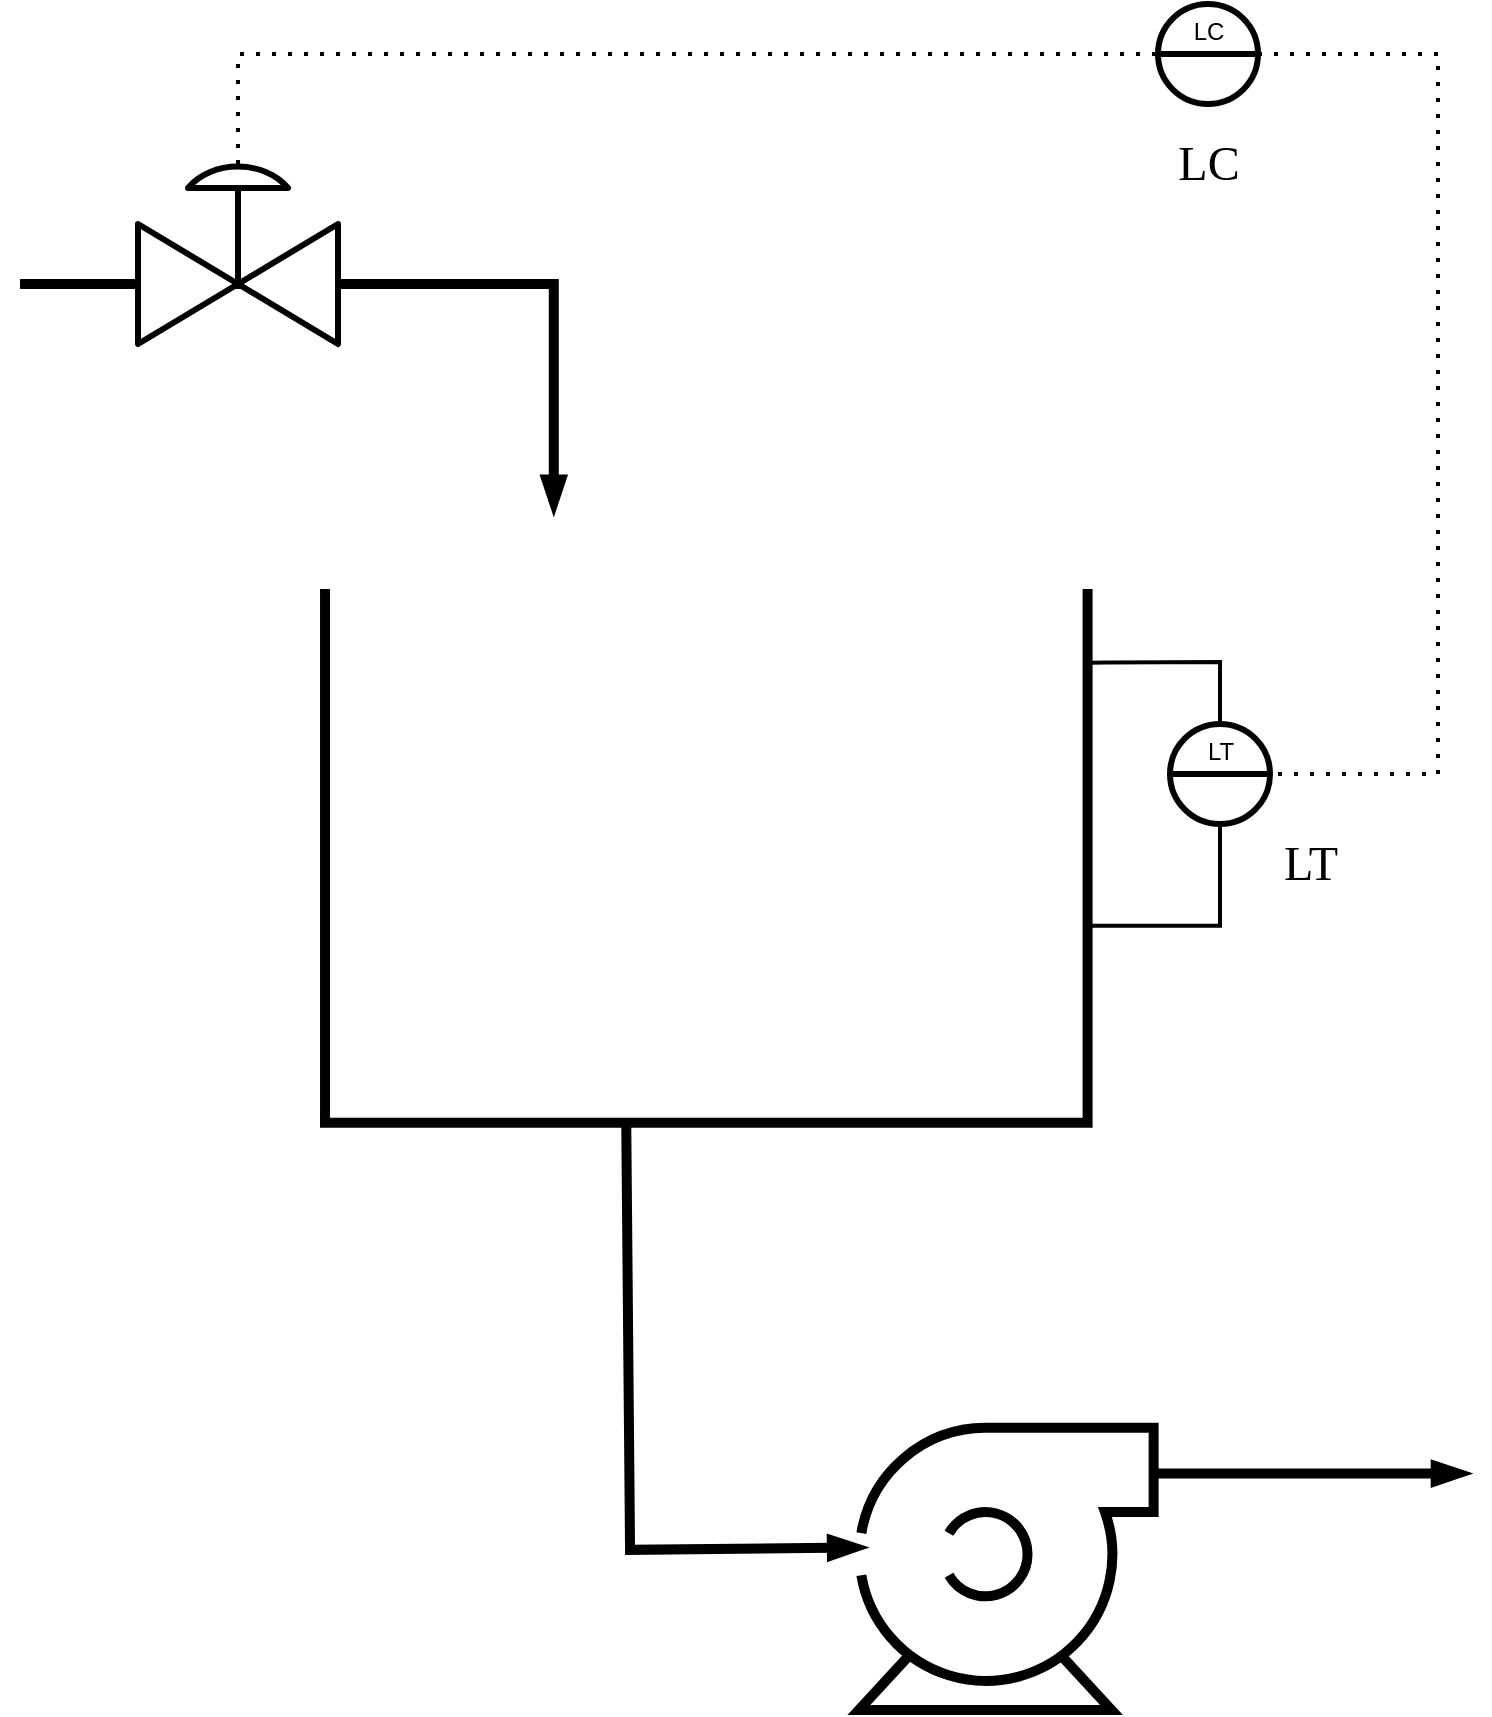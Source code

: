 <mxfile version="24.7.5">
  <diagram name="Page-1" id="mZOD_tnza1Ey7wqmkClK">
    <mxGraphModel dx="1537" dy="1334" grid="1" gridSize="10" guides="1" tooltips="1" connect="1" arrows="1" fold="1" page="1" pageScale="1" pageWidth="827" pageHeight="1169" math="0" shadow="0">
      <root>
        <mxCell id="0" />
        <mxCell id="1" parent="0" />
        <mxCell id="mlmWYDQaAf5w4Bjc56NV-7" value="" style="group;strokeWidth=5;" vertex="1" connectable="0" parent="1">
          <mxGeometry x="30.0" y="250" width="724.44" height="713" as="geometry" />
        </mxCell>
        <mxCell id="mlmWYDQaAf5w4Bjc56NV-2" value="" style="shape=mxgraph.pid.vessels.container,_tank,_cistern;html=1;pointerEvents=1;align=center;verticalLabelPosition=bottom;verticalAlign=top;dashed=0;strokeWidth=5;" vertex="1" parent="mlmWYDQaAf5w4Bjc56NV-7">
          <mxGeometry x="152.514" y="152.513" width="381.284" height="266.898" as="geometry" />
        </mxCell>
        <mxCell id="mlmWYDQaAf5w4Bjc56NV-3" value="" style="endArrow=blockThin;html=1;rounded=0;endFill=1;strokeWidth=5;" edge="1" parent="mlmWYDQaAf5w4Bjc56NV-7">
          <mxGeometry width="50" height="50" relative="1" as="geometry">
            <mxPoint as="sourcePoint" />
            <mxPoint x="266.899" y="114.385" as="targetPoint" />
            <Array as="points">
              <mxPoint x="266.899" />
            </Array>
          </mxGeometry>
        </mxCell>
        <mxCell id="mlmWYDQaAf5w4Bjc56NV-4" value="" style="shape=mxgraph.pid.pumps.centrifugal_pump_1;html=1;pointerEvents=1;align=center;verticalLabelPosition=bottom;verticalAlign=top;dashed=0;strokeColor=default;strokeWidth=5;fontFamily=Helvetica;fontSize=12;fontColor=default;fillColor=default;" vertex="1" parent="mlmWYDQaAf5w4Bjc56NV-7">
          <mxGeometry x="419.413" y="571.925" width="147.404" height="141.075" as="geometry" />
        </mxCell>
        <mxCell id="mlmWYDQaAf5w4Bjc56NV-5" value="" style="endArrow=blockThin;html=1;rounded=0;endFill=1;strokeWidth=5;entryX=0.021;entryY=0.424;entryDx=0;entryDy=0;entryPerimeter=0;exitX=0.395;exitY=0.999;exitDx=0;exitDy=0;exitPerimeter=0;" edge="1" parent="mlmWYDQaAf5w4Bjc56NV-7" source="mlmWYDQaAf5w4Bjc56NV-2" target="mlmWYDQaAf5w4Bjc56NV-4">
          <mxGeometry width="50" height="50" relative="1" as="geometry">
            <mxPoint x="38.128" y="38.128" as="sourcePoint" />
            <mxPoint x="305.027" y="152.513" as="targetPoint" />
            <Array as="points">
              <mxPoint x="305.027" y="632.93" />
            </Array>
          </mxGeometry>
        </mxCell>
        <mxCell id="mlmWYDQaAf5w4Bjc56NV-6" value="" style="endArrow=blockThin;html=1;rounded=0;endFill=1;strokeWidth=5;entryX=0.021;entryY=0.424;entryDx=0;entryDy=0;entryPerimeter=0;" edge="1" parent="mlmWYDQaAf5w4Bjc56NV-7">
          <mxGeometry width="50" height="50" relative="1" as="geometry">
            <mxPoint x="568.113" y="594.802" as="sourcePoint" />
            <mxPoint x="724.44" y="594.802" as="targetPoint" />
            <Array as="points" />
          </mxGeometry>
        </mxCell>
        <mxCell id="mlmWYDQaAf5w4Bjc56NV-10" value="LT" style="html=1;outlineConnect=0;align=center;dashed=0;aspect=fixed;shape=mxgraph.pid2inst.discInst;mounting=room;pointerEvents=1;strokeColor=default;strokeWidth=3;verticalAlign=top;fontFamily=Helvetica;fontSize=12;fontColor=default;fillColor=default;" vertex="1" parent="mlmWYDQaAf5w4Bjc56NV-7">
          <mxGeometry x="575" y="220" width="50" height="50" as="geometry" />
        </mxCell>
        <mxCell id="mlmWYDQaAf5w4Bjc56NV-12" value="LT" style="text;html=1;align=center;verticalAlign=middle;resizable=0;points=[];autosize=1;strokeColor=none;fillColor=none;fontFamily=IBM Plex sans;fontSize=24;fontColor=default;" vertex="1" parent="mlmWYDQaAf5w4Bjc56NV-7">
          <mxGeometry x="620" y="270" width="50" height="40" as="geometry" />
        </mxCell>
        <mxCell id="mlmWYDQaAf5w4Bjc56NV-13" value="" style="endArrow=none;html=1;rounded=0;strokeColor=default;strokeWidth=2;align=center;verticalAlign=middle;fontFamily=Helvetica;fontSize=12;fontColor=default;labelBackgroundColor=default;edgeStyle=orthogonalEdgeStyle;exitX=1;exitY=0.631;exitDx=0;exitDy=0;exitPerimeter=0;entryX=0.5;entryY=1;entryDx=0;entryDy=0;" edge="1" parent="mlmWYDQaAf5w4Bjc56NV-7" source="mlmWYDQaAf5w4Bjc56NV-2" target="mlmWYDQaAf5w4Bjc56NV-10">
          <mxGeometry width="50" height="50" relative="1" as="geometry">
            <mxPoint x="533.8" y="320" as="sourcePoint" />
            <mxPoint x="610" y="290" as="targetPoint" />
            <Array as="points">
              <mxPoint x="600" y="321" />
            </Array>
          </mxGeometry>
        </mxCell>
        <mxCell id="mlmWYDQaAf5w4Bjc56NV-16" value="" style="endArrow=none;html=1;rounded=0;strokeColor=default;strokeWidth=2;align=center;verticalAlign=middle;fontFamily=Helvetica;fontSize=12;fontColor=default;labelBackgroundColor=default;edgeStyle=orthogonalEdgeStyle;exitX=1.001;exitY=0.138;exitDx=0;exitDy=0;exitPerimeter=0;entryX=0.5;entryY=0;entryDx=0;entryDy=0;" edge="1" parent="mlmWYDQaAf5w4Bjc56NV-7" source="mlmWYDQaAf5w4Bjc56NV-2" target="mlmWYDQaAf5w4Bjc56NV-10">
          <mxGeometry width="50" height="50" relative="1" as="geometry">
            <mxPoint x="543.8" y="330" as="sourcePoint" />
            <mxPoint x="610" y="280" as="targetPoint" />
            <Array as="points">
              <mxPoint x="544" y="189" />
              <mxPoint x="600" y="189" />
            </Array>
          </mxGeometry>
        </mxCell>
        <mxCell id="mlmWYDQaAf5w4Bjc56NV-8" value="LC" style="html=1;outlineConnect=0;align=center;dashed=0;aspect=fixed;shape=mxgraph.pid2inst.discInst;mounting=room;pointerEvents=1;strokeColor=default;strokeWidth=3;verticalAlign=top;fontFamily=Helvetica;fontSize=12;fontColor=default;fillColor=default;" vertex="1" parent="1">
          <mxGeometry x="599" y="110" width="50" height="50" as="geometry" />
        </mxCell>
        <mxCell id="mlmWYDQaAf5w4Bjc56NV-9" value="" style="verticalLabelPosition=bottom;align=center;html=1;verticalAlign=top;pointerEvents=1;dashed=0;shape=mxgraph.pid2valves.valve;valveType=gate;actuator=diaph;strokeColor=default;strokeWidth=3;fontFamily=Helvetica;fontSize=12;fontColor=default;fillColor=default;" vertex="1" parent="1">
          <mxGeometry x="89" y="180" width="100" height="100" as="geometry" />
        </mxCell>
        <mxCell id="mlmWYDQaAf5w4Bjc56NV-11" value="LC" style="text;html=1;align=center;verticalAlign=middle;resizable=0;points=[];autosize=1;strokeColor=none;fillColor=none;fontFamily=IBM Plex sans;fontSize=24;fontColor=default;" vertex="1" parent="1">
          <mxGeometry x="599" y="170" width="50" height="40" as="geometry" />
        </mxCell>
        <mxCell id="mlmWYDQaAf5w4Bjc56NV-15" value="" style="endArrow=none;dashed=1;html=1;dashPattern=1 3;strokeWidth=2;rounded=0;strokeColor=default;align=center;verticalAlign=middle;fontFamily=Helvetica;fontSize=12;fontColor=default;labelBackgroundColor=default;entryX=0;entryY=0.5;entryDx=0;entryDy=0;exitX=0.5;exitY=0.1;exitDx=0;exitDy=0;exitPerimeter=0;edgeStyle=orthogonalEdgeStyle;" edge="1" parent="1" source="mlmWYDQaAf5w4Bjc56NV-9" target="mlmWYDQaAf5w4Bjc56NV-8">
          <mxGeometry width="50" height="50" relative="1" as="geometry">
            <mxPoint x="409" y="200" as="sourcePoint" />
            <mxPoint x="459" y="150" as="targetPoint" />
            <Array as="points">
              <mxPoint x="139" y="135" />
            </Array>
          </mxGeometry>
        </mxCell>
        <mxCell id="mlmWYDQaAf5w4Bjc56NV-17" value="" style="endArrow=none;dashed=1;html=1;dashPattern=1 3;strokeWidth=2;rounded=0;strokeColor=default;align=center;verticalAlign=middle;fontFamily=Helvetica;fontSize=12;fontColor=default;labelBackgroundColor=default;entryX=1;entryY=0.5;entryDx=0;entryDy=0;exitX=1;exitY=0.5;exitDx=0;exitDy=0;edgeStyle=orthogonalEdgeStyle;" edge="1" parent="1" source="mlmWYDQaAf5w4Bjc56NV-8" target="mlmWYDQaAf5w4Bjc56NV-10">
          <mxGeometry width="50" height="50" relative="1" as="geometry">
            <mxPoint x="149" y="200" as="sourcePoint" />
            <mxPoint x="609" y="145" as="targetPoint" />
            <Array as="points">
              <mxPoint x="739" y="135" />
              <mxPoint x="739" y="495" />
            </Array>
          </mxGeometry>
        </mxCell>
      </root>
    </mxGraphModel>
  </diagram>
</mxfile>
